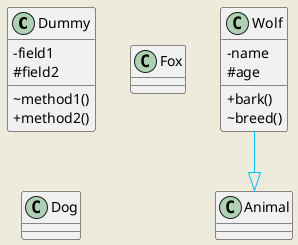 @startuml class example
skinparam backgroundColor #EEEBDC
' skinparam handwritten true
skinparam sequenceMessageAlign center
skinparam classAttributeIconSize 0

skinparam sequence {
	ArrowColor DeepSkyBlue
	ActorBorderColor DeepSkyBlue
	LifeLineBorderColor blue
	LifeLineBackgroundColor #A9DCDF

	ParticipantBorderColor DeepSkyBlue
	ParticipantBackgroundColor DodgerBlue
	ParticipantFontName Impact
	ParticipantFontSize 17
	ParticipantFontColor #A9DCDF

	ActorBackgroundColor aqua
	ActorFontColor DeepSkyBlue
	ActorFontSize 17
	ActorFontName Aapex
}

class Dummy {
	-field1
	#field2
	~method1()
	+method2()
}

class Animal{}

class Wolf{
	-name 
	#age 
	+bark() 
	~breed()
}

class Fox{}
class Dog{}


Wolf --|> Animal

@enduml
